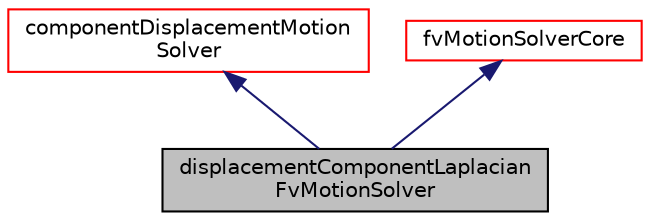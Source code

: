 digraph "displacementComponentLaplacianFvMotionSolver"
{
  bgcolor="transparent";
  edge [fontname="Helvetica",fontsize="10",labelfontname="Helvetica",labelfontsize="10"];
  node [fontname="Helvetica",fontsize="10",shape=record];
  Node12 [label="displacementComponentLaplacian\lFvMotionSolver",height=0.2,width=0.4,color="black", fillcolor="grey75", style="filled", fontcolor="black"];
  Node13 -> Node12 [dir="back",color="midnightblue",fontsize="10",style="solid",fontname="Helvetica"];
  Node13 [label="componentDisplacementMotion\lSolver",height=0.2,width=0.4,color="red",URL="$a22313.html",tooltip="Virtual base class for displacement motion solver. "];
  Node47 -> Node12 [dir="back",color="midnightblue",fontsize="10",style="solid",fontname="Helvetica"];
  Node47 [label="fvMotionSolverCore",height=0.2,width=0.4,color="red",URL="$a24457.html",tooltip="Base class for fvMesh based motionSolvers. "];
}
